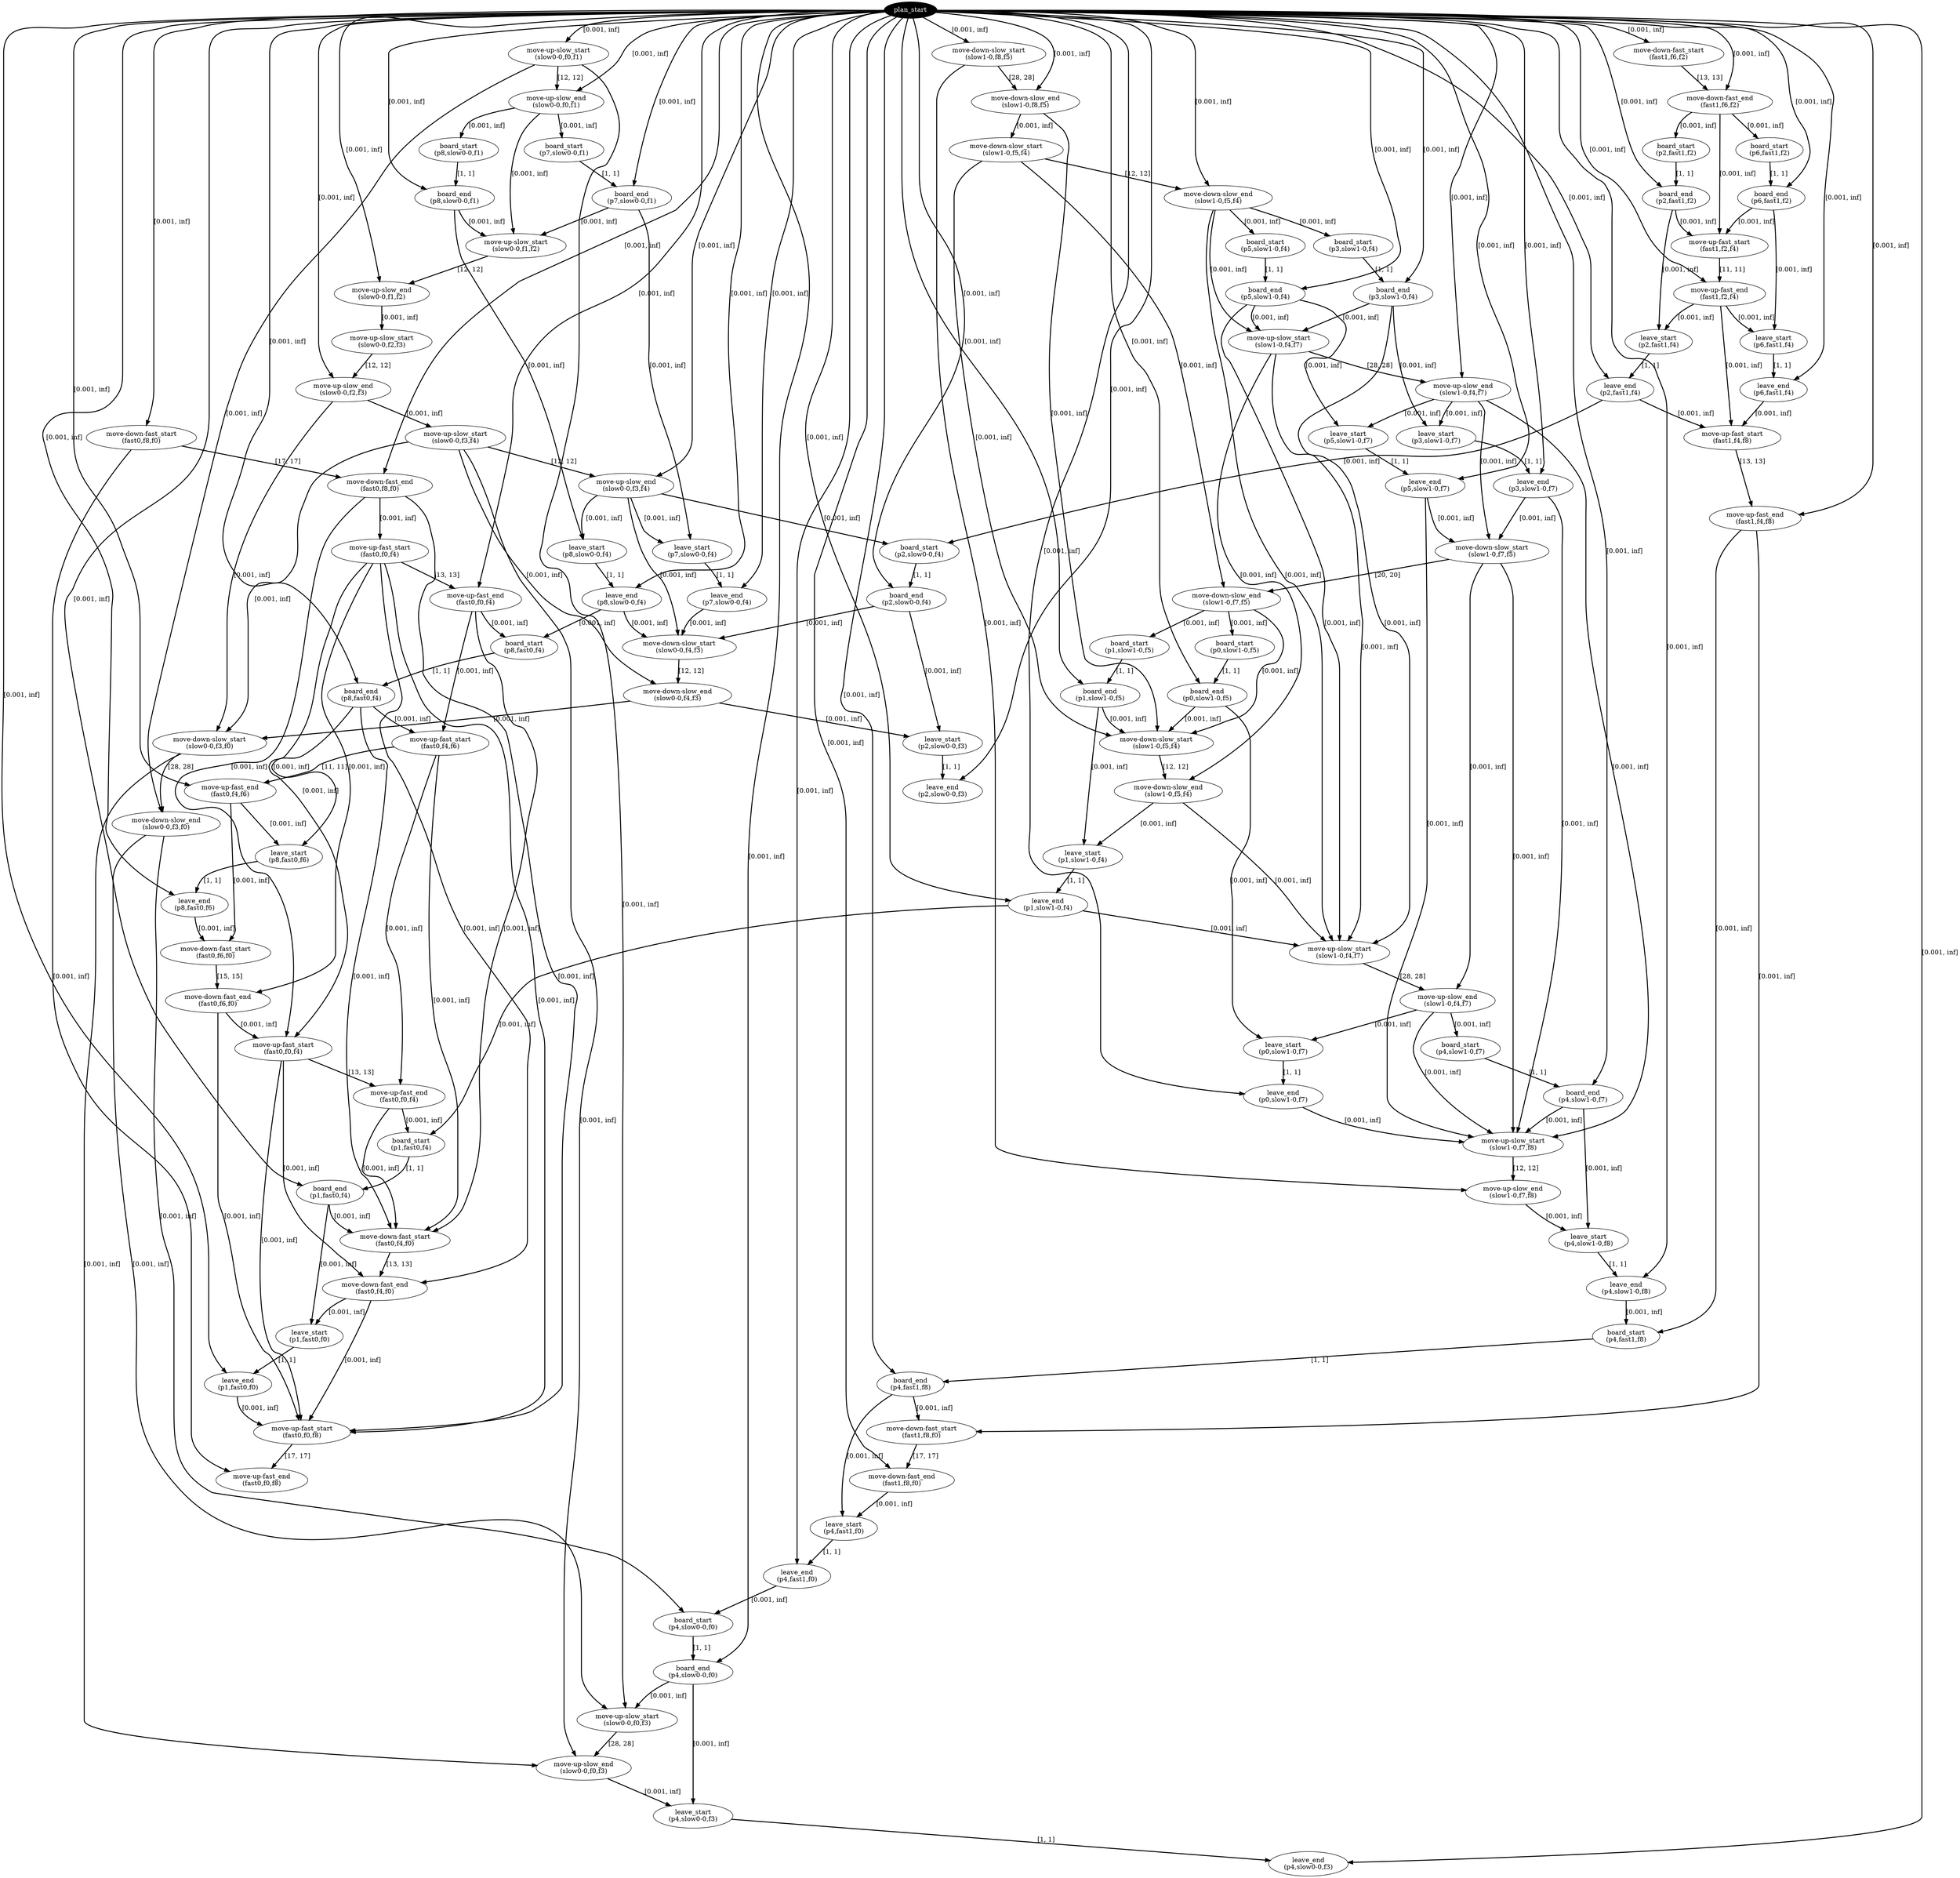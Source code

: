digraph plan {
0[ label="plan_start",style=filled,fillcolor=black,fontcolor=white];
1[ label="move-up-slow_start
(slow0-0,f0,f1)"];
2[ label="move-up-slow_end
(slow0-0,f0,f1)"];
3[ label="move-down-slow_start
(slow1-0,f8,f5)"];
4[ label="move-down-slow_end
(slow1-0,f8,f5)"];
5[ label="move-down-fast_start
(fast0,f8,f0)"];
6[ label="move-down-fast_end
(fast0,f8,f0)"];
7[ label="move-down-fast_start
(fast1,f6,f2)"];
8[ label="move-down-fast_end
(fast1,f6,f2)"];
9[ label="board_start
(p7,slow0-0,f1)"];
10[ label="board_end
(p7,slow0-0,f1)"];
11[ label="board_start
(p8,slow0-0,f1)"];
12[ label="board_end
(p8,slow0-0,f1)"];
13[ label="board_start
(p2,fast1,f2)"];
14[ label="board_end
(p2,fast1,f2)"];
15[ label="move-up-slow_start
(slow0-0,f1,f2)"];
16[ label="move-up-slow_end
(slow0-0,f1,f2)"];
17[ label="board_start
(p6,fast1,f2)"];
18[ label="board_end
(p6,fast1,f2)"];
19[ label="move-up-fast_start
(fast1,f2,f4)"];
20[ label="move-up-fast_end
(fast1,f2,f4)"];
21[ label="move-up-fast_start
(fast0,f0,f4)"];
22[ label="move-up-fast_end
(fast0,f0,f4)"];
23[ label="leave_start
(p2,fast1,f4)"];
24[ label="leave_end
(p2,fast1,f4)"];
25[ label="leave_start
(p6,fast1,f4)"];
26[ label="leave_end
(p6,fast1,f4)"];
27[ label="move-up-slow_start
(slow0-0,f2,f3)"];
28[ label="move-up-slow_end
(slow0-0,f2,f3)"];
29[ label="move-up-fast_start
(fast1,f4,f8)"];
30[ label="move-up-fast_end
(fast1,f4,f8)"];
31[ label="move-down-slow_start
(slow1-0,f5,f4)"];
32[ label="move-down-slow_end
(slow1-0,f5,f4)"];
33[ label="move-up-slow_start
(slow0-0,f3,f4)"];
34[ label="move-up-slow_end
(slow0-0,f3,f4)"];
35[ label="board_start
(p3,slow1-0,f4)"];
36[ label="board_end
(p3,slow1-0,f4)"];
37[ label="board_start
(p5,slow1-0,f4)"];
38[ label="board_end
(p5,slow1-0,f4)"];
39[ label="move-up-slow_start
(slow1-0,f4,f7)"];
40[ label="move-up-slow_end
(slow1-0,f4,f7)"];
41[ label="leave_start
(p7,slow0-0,f4)"];
42[ label="leave_end
(p7,slow0-0,f4)"];
43[ label="leave_start
(p8,slow0-0,f4)"];
44[ label="leave_end
(p8,slow0-0,f4)"];
45[ label="board_start
(p2,slow0-0,f4)"];
46[ label="board_end
(p2,slow0-0,f4)"];
47[ label="board_start
(p8,fast0,f4)"];
48[ label="board_end
(p8,fast0,f4)"];
49[ label="move-up-fast_start
(fast0,f4,f6)"];
50[ label="move-up-fast_end
(fast0,f4,f6)"];
51[ label="move-down-slow_start
(slow0-0,f4,f3)"];
52[ label="move-down-slow_end
(slow0-0,f4,f3)"];
53[ label="leave_start
(p8,fast0,f6)"];
54[ label="leave_end
(p8,fast0,f6)"];
55[ label="leave_start
(p2,slow0-0,f3)"];
56[ label="leave_end
(p2,slow0-0,f3)"];
57[ label="move-down-fast_start
(fast0,f6,f0)"];
58[ label="move-down-fast_end
(fast0,f6,f0)"];
59[ label="move-down-slow_start
(slow0-0,f3,f0)"];
60[ label="move-down-slow_end
(slow0-0,f3,f0)"];
61[ label="leave_start
(p3,slow1-0,f7)"];
62[ label="leave_end
(p3,slow1-0,f7)"];
63[ label="leave_start
(p5,slow1-0,f7)"];
64[ label="leave_end
(p5,slow1-0,f7)"];
65[ label="move-down-slow_start
(slow1-0,f7,f5)"];
66[ label="move-down-slow_end
(slow1-0,f7,f5)"];
67[ label="move-up-fast_start
(fast0,f0,f4)"];
68[ label="move-up-fast_end
(fast0,f0,f4)"];
69[ label="board_start
(p0,slow1-0,f5)"];
70[ label="board_end
(p0,slow1-0,f5)"];
71[ label="board_start
(p1,slow1-0,f5)"];
72[ label="board_end
(p1,slow1-0,f5)"];
73[ label="move-down-slow_start
(slow1-0,f5,f4)"];
74[ label="move-down-slow_end
(slow1-0,f5,f4)"];
75[ label="leave_start
(p1,slow1-0,f4)"];
76[ label="leave_end
(p1,slow1-0,f4)"];
77[ label="move-up-slow_start
(slow1-0,f4,f7)"];
78[ label="move-up-slow_end
(slow1-0,f4,f7)"];
79[ label="board_start
(p1,fast0,f4)"];
80[ label="board_end
(p1,fast0,f4)"];
81[ label="move-down-fast_start
(fast0,f4,f0)"];
82[ label="move-down-fast_end
(fast0,f4,f0)"];
83[ label="leave_start
(p1,fast0,f0)"];
84[ label="leave_end
(p1,fast0,f0)"];
85[ label="move-up-fast_start
(fast0,f0,f8)"];
86[ label="move-up-fast_end
(fast0,f0,f8)"];
87[ label="board_start
(p4,slow1-0,f7)"];
88[ label="board_end
(p4,slow1-0,f7)"];
89[ label="leave_start
(p0,slow1-0,f7)"];
90[ label="leave_end
(p0,slow1-0,f7)"];
91[ label="move-up-slow_start
(slow1-0,f7,f8)"];
92[ label="move-up-slow_end
(slow1-0,f7,f8)"];
93[ label="leave_start
(p4,slow1-0,f8)"];
94[ label="leave_end
(p4,slow1-0,f8)"];
95[ label="board_start
(p4,fast1,f8)"];
96[ label="board_end
(p4,fast1,f8)"];
97[ label="move-down-fast_start
(fast1,f8,f0)"];
98[ label="move-down-fast_end
(fast1,f8,f0)"];
99[ label="leave_start
(p4,fast1,f0)"];
100[ label="leave_end
(p4,fast1,f0)"];
101[ label="board_start
(p4,slow0-0,f0)"];
102[ label="board_end
(p4,slow0-0,f0)"];
103[ label="move-up-slow_start
(slow0-0,f0,f3)"];
104[ label="move-up-slow_end
(slow0-0,f0,f3)"];
105[ label="leave_start
(p4,slow0-0,f3)"];
106[ label="leave_end
(p4,slow0-0,f3)"];
"0" -> "1" [ label="[0.001, inf]" , penwidth=2, color="black"]
"0" -> "3" [ label="[0.001, inf]" , penwidth=2, color="black"]
"0" -> "5" [ label="[0.001, inf]" , penwidth=2, color="black"]
"0" -> "7" [ label="[0.001, inf]" , penwidth=2, color="black"]
"1" -> "2" [ label="[12, 12]" , penwidth=2, color="black"]
"0" -> "2" [ label="[0.001, inf]" , penwidth=2, color="black"]
"2" -> "9" [ label="[0.001, inf]" , penwidth=2, color="black"]
"2" -> "11" [ label="[0.001, inf]" , penwidth=2, color="black"]
"7" -> "8" [ label="[13, 13]" , penwidth=2, color="black"]
"0" -> "8" [ label="[0.001, inf]" , penwidth=2, color="black"]
"9" -> "10" [ label="[1, 1]" , penwidth=2, color="black"]
"0" -> "10" [ label="[0.001, inf]" , penwidth=2, color="black"]
"8" -> "13" [ label="[0.001, inf]" , penwidth=2, color="black"]
"11" -> "12" [ label="[1, 1]" , penwidth=2, color="black"]
"0" -> "12" [ label="[0.001, inf]" , penwidth=2, color="black"]
"2" -> "15" [ label="[0.001, inf]" , penwidth=2, color="black"]
"12" -> "15" [ label="[0.001, inf]" , penwidth=2, color="black"]
"10" -> "15" [ label="[0.001, inf]" , penwidth=2, color="black"]
"8" -> "17" [ label="[0.001, inf]" , penwidth=2, color="black"]
"13" -> "14" [ label="[1, 1]" , penwidth=2, color="black"]
"0" -> "14" [ label="[0.001, inf]" , penwidth=2, color="black"]
"17" -> "18" [ label="[1, 1]" , penwidth=2, color="black"]
"0" -> "18" [ label="[0.001, inf]" , penwidth=2, color="black"]
"8" -> "19" [ label="[0.001, inf]" , penwidth=2, color="black"]
"18" -> "19" [ label="[0.001, inf]" , penwidth=2, color="black"]
"14" -> "19" [ label="[0.001, inf]" , penwidth=2, color="black"]
"5" -> "6" [ label="[17, 17]" , penwidth=2, color="black"]
"0" -> "6" [ label="[0.001, inf]" , penwidth=2, color="black"]
"6" -> "21" [ label="[0.001, inf]" , penwidth=2, color="black"]
"15" -> "16" [ label="[12, 12]" , penwidth=2, color="black"]
"0" -> "16" [ label="[0.001, inf]" , penwidth=2, color="black"]
"19" -> "20" [ label="[11, 11]" , penwidth=2, color="black"]
"0" -> "20" [ label="[0.001, inf]" , penwidth=2, color="black"]
"14" -> "23" [ label="[0.001, inf]" , penwidth=2, color="black"]
"20" -> "23" [ label="[0.001, inf]" , penwidth=2, color="black"]
"18" -> "25" [ label="[0.001, inf]" , penwidth=2, color="black"]
"20" -> "25" [ label="[0.001, inf]" , penwidth=2, color="black"]
"16" -> "27" [ label="[0.001, inf]" , penwidth=2, color="black"]
"23" -> "24" [ label="[1, 1]" , penwidth=2, color="black"]
"0" -> "24" [ label="[0.001, inf]" , penwidth=2, color="black"]
"25" -> "26" [ label="[1, 1]" , penwidth=2, color="black"]
"0" -> "26" [ label="[0.001, inf]" , penwidth=2, color="black"]
"20" -> "29" [ label="[0.001, inf]" , penwidth=2, color="black"]
"26" -> "29" [ label="[0.001, inf]" , penwidth=2, color="black"]
"24" -> "29" [ label="[0.001, inf]" , penwidth=2, color="black"]
"3" -> "4" [ label="[28, 28]" , penwidth=2, color="black"]
"0" -> "4" [ label="[0.001, inf]" , penwidth=2, color="black"]
"4" -> "31" [ label="[0.001, inf]" , penwidth=2, color="black"]
"21" -> "22" [ label="[13, 13]" , penwidth=2, color="black"]
"0" -> "22" [ label="[0.001, inf]" , penwidth=2, color="black"]
"27" -> "28" [ label="[12, 12]" , penwidth=2, color="black"]
"0" -> "28" [ label="[0.001, inf]" , penwidth=2, color="black"]
"28" -> "33" [ label="[0.001, inf]" , penwidth=2, color="black"]
"29" -> "30" [ label="[13, 13]" , penwidth=2, color="black"]
"0" -> "30" [ label="[0.001, inf]" , penwidth=2, color="black"]
"31" -> "32" [ label="[12, 12]" , penwidth=2, color="black"]
"0" -> "32" [ label="[0.001, inf]" , penwidth=2, color="black"]
"32" -> "35" [ label="[0.001, inf]" , penwidth=2, color="black"]
"32" -> "37" [ label="[0.001, inf]" , penwidth=2, color="black"]
"35" -> "36" [ label="[1, 1]" , penwidth=2, color="black"]
"0" -> "36" [ label="[0.001, inf]" , penwidth=2, color="black"]
"37" -> "38" [ label="[1, 1]" , penwidth=2, color="black"]
"0" -> "38" [ label="[0.001, inf]" , penwidth=2, color="black"]
"32" -> "39" [ label="[0.001, inf]" , penwidth=2, color="black"]
"38" -> "39" [ label="[0.001, inf]" , penwidth=2, color="black"]
"36" -> "39" [ label="[0.001, inf]" , penwidth=2, color="black"]
"33" -> "34" [ label="[12, 12]" , penwidth=2, color="black"]
"0" -> "34" [ label="[0.001, inf]" , penwidth=2, color="black"]
"10" -> "41" [ label="[0.001, inf]" , penwidth=2, color="black"]
"34" -> "41" [ label="[0.001, inf]" , penwidth=2, color="black"]
"12" -> "43" [ label="[0.001, inf]" , penwidth=2, color="black"]
"34" -> "43" [ label="[0.001, inf]" , penwidth=2, color="black"]
"41" -> "42" [ label="[1, 1]" , penwidth=2, color="black"]
"0" -> "42" [ label="[0.001, inf]" , penwidth=2, color="black"]
"43" -> "44" [ label="[1, 1]" , penwidth=2, color="black"]
"0" -> "44" [ label="[0.001, inf]" , penwidth=2, color="black"]
"24" -> "45" [ label="[0.001, inf]" , penwidth=2, color="black"]
"34" -> "45" [ label="[0.001, inf]" , penwidth=2, color="black"]
"44" -> "47" [ label="[0.001, inf]" , penwidth=2, color="black"]
"22" -> "47" [ label="[0.001, inf]" , penwidth=2, color="black"]
"45" -> "46" [ label="[1, 1]" , penwidth=2, color="black"]
"0" -> "46" [ label="[0.001, inf]" , penwidth=2, color="black"]
"47" -> "48" [ label="[1, 1]" , penwidth=2, color="black"]
"0" -> "48" [ label="[0.001, inf]" , penwidth=2, color="black"]
"22" -> "49" [ label="[0.001, inf]" , penwidth=2, color="black"]
"48" -> "49" [ label="[0.001, inf]" , penwidth=2, color="black"]
"34" -> "51" [ label="[0.001, inf]" , penwidth=2, color="black"]
"46" -> "51" [ label="[0.001, inf]" , penwidth=2, color="black"]
"44" -> "51" [ label="[0.001, inf]" , penwidth=2, color="black"]
"42" -> "51" [ label="[0.001, inf]" , penwidth=2, color="black"]
"49" -> "50" [ label="[11, 11]" , penwidth=2, color="black"]
"0" -> "50" [ label="[0.001, inf]" , penwidth=2, color="black"]
"48" -> "53" [ label="[0.001, inf]" , penwidth=2, color="black"]
"50" -> "53" [ label="[0.001, inf]" , penwidth=2, color="black"]
"51" -> "52" [ label="[12, 12]" , penwidth=2, color="black"]
"33" -> "52" [ label="[0.001, inf]" , penwidth=2, color="black"]
"53" -> "54" [ label="[1, 1]" , penwidth=2, color="black"]
"0" -> "54" [ label="[0.001, inf]" , penwidth=2, color="black"]
"46" -> "55" [ label="[0.001, inf]" , penwidth=2, color="black"]
"52" -> "55" [ label="[0.001, inf]" , penwidth=2, color="black"]
"50" -> "57" [ label="[0.001, inf]" , penwidth=2, color="black"]
"54" -> "57" [ label="[0.001, inf]" , penwidth=2, color="black"]
"52" -> "59" [ label="[0.001, inf]" , penwidth=2, color="black"]
"33" -> "59" [ label="[0.001, inf]" , penwidth=2, color="black"]
"28" -> "59" [ label="[0.001, inf]" , penwidth=2, color="black"]
"55" -> "56" [ label="[1, 1]" , penwidth=2, color="black"]
"0" -> "56" [ label="[0.001, inf]" , penwidth=2, color="black"]
"39" -> "40" [ label="[28, 28]" , penwidth=2, color="black"]
"0" -> "40" [ label="[0.001, inf]" , penwidth=2, color="black"]
"36" -> "61" [ label="[0.001, inf]" , penwidth=2, color="black"]
"40" -> "61" [ label="[0.001, inf]" , penwidth=2, color="black"]
"38" -> "63" [ label="[0.001, inf]" , penwidth=2, color="black"]
"40" -> "63" [ label="[0.001, inf]" , penwidth=2, color="black"]
"61" -> "62" [ label="[1, 1]" , penwidth=2, color="black"]
"0" -> "62" [ label="[0.001, inf]" , penwidth=2, color="black"]
"63" -> "64" [ label="[1, 1]" , penwidth=2, color="black"]
"0" -> "64" [ label="[0.001, inf]" , penwidth=2, color="black"]
"40" -> "65" [ label="[0.001, inf]" , penwidth=2, color="black"]
"64" -> "65" [ label="[0.001, inf]" , penwidth=2, color="black"]
"62" -> "65" [ label="[0.001, inf]" , penwidth=2, color="black"]
"57" -> "58" [ label="[15, 15]" , penwidth=2, color="black"]
"21" -> "58" [ label="[0.001, inf]" , penwidth=2, color="black"]
"58" -> "67" [ label="[0.001, inf]" , penwidth=2, color="black"]
"21" -> "67" [ label="[0.001, inf]" , penwidth=2, color="black"]
"6" -> "67" [ label="[0.001, inf]" , penwidth=2, color="black"]
"65" -> "66" [ label="[20, 20]" , penwidth=2, color="black"]
"31" -> "66" [ label="[0.001, inf]" , penwidth=2, color="black"]
"66" -> "69" [ label="[0.001, inf]" , penwidth=2, color="black"]
"66" -> "71" [ label="[0.001, inf]" , penwidth=2, color="black"]
"69" -> "70" [ label="[1, 1]" , penwidth=2, color="black"]
"0" -> "70" [ label="[0.001, inf]" , penwidth=2, color="black"]
"71" -> "72" [ label="[1, 1]" , penwidth=2, color="black"]
"0" -> "72" [ label="[0.001, inf]" , penwidth=2, color="black"]
"66" -> "73" [ label="[0.001, inf]" , penwidth=2, color="black"]
"72" -> "73" [ label="[0.001, inf]" , penwidth=2, color="black"]
"70" -> "73" [ label="[0.001, inf]" , penwidth=2, color="black"]
"31" -> "73" [ label="[0.001, inf]" , penwidth=2, color="black"]
"4" -> "73" [ label="[0.001, inf]" , penwidth=2, color="black"]
"67" -> "68" [ label="[13, 13]" , penwidth=2, color="black"]
"49" -> "68" [ label="[0.001, inf]" , penwidth=2, color="black"]
"59" -> "60" [ label="[28, 28]" , penwidth=2, color="black"]
"1" -> "60" [ label="[0.001, inf]" , penwidth=2, color="black"]
"73" -> "74" [ label="[12, 12]" , penwidth=2, color="black"]
"39" -> "74" [ label="[0.001, inf]" , penwidth=2, color="black"]
"72" -> "75" [ label="[0.001, inf]" , penwidth=2, color="black"]
"74" -> "75" [ label="[0.001, inf]" , penwidth=2, color="black"]
"75" -> "76" [ label="[1, 1]" , penwidth=2, color="black"]
"0" -> "76" [ label="[0.001, inf]" , penwidth=2, color="black"]
"74" -> "77" [ label="[0.001, inf]" , penwidth=2, color="black"]
"76" -> "77" [ label="[0.001, inf]" , penwidth=2, color="black"]
"39" -> "77" [ label="[0.001, inf]" , penwidth=2, color="black"]
"38" -> "77" [ label="[0.001, inf]" , penwidth=2, color="black"]
"36" -> "77" [ label="[0.001, inf]" , penwidth=2, color="black"]
"32" -> "77" [ label="[0.001, inf]" , penwidth=2, color="black"]
"76" -> "79" [ label="[0.001, inf]" , penwidth=2, color="black"]
"68" -> "79" [ label="[0.001, inf]" , penwidth=2, color="black"]
"79" -> "80" [ label="[1, 1]" , penwidth=2, color="black"]
"0" -> "80" [ label="[0.001, inf]" , penwidth=2, color="black"]
"68" -> "81" [ label="[0.001, inf]" , penwidth=2, color="black"]
"80" -> "81" [ label="[0.001, inf]" , penwidth=2, color="black"]
"49" -> "81" [ label="[0.001, inf]" , penwidth=2, color="black"]
"48" -> "81" [ label="[0.001, inf]" , penwidth=2, color="black"]
"22" -> "81" [ label="[0.001, inf]" , penwidth=2, color="black"]
"81" -> "82" [ label="[13, 13]" , penwidth=2, color="black"]
"67" -> "82" [ label="[0.001, inf]" , penwidth=2, color="black"]
"21" -> "82" [ label="[0.001, inf]" , penwidth=2, color="black"]
"80" -> "83" [ label="[0.001, inf]" , penwidth=2, color="black"]
"82" -> "83" [ label="[0.001, inf]" , penwidth=2, color="black"]
"83" -> "84" [ label="[1, 1]" , penwidth=2, color="black"]
"0" -> "84" [ label="[0.001, inf]" , penwidth=2, color="black"]
"82" -> "85" [ label="[0.001, inf]" , penwidth=2, color="black"]
"84" -> "85" [ label="[0.001, inf]" , penwidth=2, color="black"]
"67" -> "85" [ label="[0.001, inf]" , penwidth=2, color="black"]
"58" -> "85" [ label="[0.001, inf]" , penwidth=2, color="black"]
"21" -> "85" [ label="[0.001, inf]" , penwidth=2, color="black"]
"6" -> "85" [ label="[0.001, inf]" , penwidth=2, color="black"]
"77" -> "78" [ label="[28, 28]" , penwidth=2, color="black"]
"65" -> "78" [ label="[0.001, inf]" , penwidth=2, color="black"]
"78" -> "87" [ label="[0.001, inf]" , penwidth=2, color="black"]
"70" -> "89" [ label="[0.001, inf]" , penwidth=2, color="black"]
"78" -> "89" [ label="[0.001, inf]" , penwidth=2, color="black"]
"87" -> "88" [ label="[1, 1]" , penwidth=2, color="black"]
"0" -> "88" [ label="[0.001, inf]" , penwidth=2, color="black"]
"89" -> "90" [ label="[1, 1]" , penwidth=2, color="black"]
"0" -> "90" [ label="[0.001, inf]" , penwidth=2, color="black"]
"78" -> "91" [ label="[0.001, inf]" , penwidth=2, color="black"]
"90" -> "91" [ label="[0.001, inf]" , penwidth=2, color="black"]
"88" -> "91" [ label="[0.001, inf]" , penwidth=2, color="black"]
"65" -> "91" [ label="[0.001, inf]" , penwidth=2, color="black"]
"64" -> "91" [ label="[0.001, inf]" , penwidth=2, color="black"]
"62" -> "91" [ label="[0.001, inf]" , penwidth=2, color="black"]
"40" -> "91" [ label="[0.001, inf]" , penwidth=2, color="black"]
"85" -> "86" [ label="[17, 17]" , penwidth=2, color="black"]
"5" -> "86" [ label="[0.001, inf]" , penwidth=2, color="black"]
"91" -> "92" [ label="[12, 12]" , penwidth=2, color="black"]
"3" -> "92" [ label="[0.001, inf]" , penwidth=2, color="black"]
"88" -> "93" [ label="[0.001, inf]" , penwidth=2, color="black"]
"92" -> "93" [ label="[0.001, inf]" , penwidth=2, color="black"]
"93" -> "94" [ label="[1, 1]" , penwidth=2, color="black"]
"0" -> "94" [ label="[0.001, inf]" , penwidth=2, color="black"]
"94" -> "95" [ label="[0.001, inf]" , penwidth=2, color="black"]
"30" -> "95" [ label="[0.001, inf]" , penwidth=2, color="black"]
"95" -> "96" [ label="[1, 1]" , penwidth=2, color="black"]
"0" -> "96" [ label="[0.001, inf]" , penwidth=2, color="black"]
"30" -> "97" [ label="[0.001, inf]" , penwidth=2, color="black"]
"96" -> "97" [ label="[0.001, inf]" , penwidth=2, color="black"]
"97" -> "98" [ label="[17, 17]" , penwidth=2, color="black"]
"0" -> "98" [ label="[0.001, inf]" , penwidth=2, color="black"]
"96" -> "99" [ label="[0.001, inf]" , penwidth=2, color="black"]
"98" -> "99" [ label="[0.001, inf]" , penwidth=2, color="black"]
"99" -> "100" [ label="[1, 1]" , penwidth=2, color="black"]
"0" -> "100" [ label="[0.001, inf]" , penwidth=2, color="black"]
"100" -> "101" [ label="[0.001, inf]" , penwidth=2, color="black"]
"60" -> "101" [ label="[0.001, inf]" , penwidth=2, color="black"]
"101" -> "102" [ label="[1, 1]" , penwidth=2, color="black"]
"0" -> "102" [ label="[0.001, inf]" , penwidth=2, color="black"]
"60" -> "103" [ label="[0.001, inf]" , penwidth=2, color="black"]
"102" -> "103" [ label="[0.001, inf]" , penwidth=2, color="black"]
"1" -> "103" [ label="[0.001, inf]" , penwidth=2, color="black"]
"103" -> "104" [ label="[28, 28]" , penwidth=2, color="black"]
"59" -> "104" [ label="[0.001, inf]" , penwidth=2, color="black"]
"33" -> "104" [ label="[0.001, inf]" , penwidth=2, color="black"]
"102" -> "105" [ label="[0.001, inf]" , penwidth=2, color="black"]
"104" -> "105" [ label="[0.001, inf]" , penwidth=2, color="black"]
"105" -> "106" [ label="[1, 1]" , penwidth=2, color="black"]
"0" -> "106" [ label="[0.001, inf]" , penwidth=2, color="black"]
}
